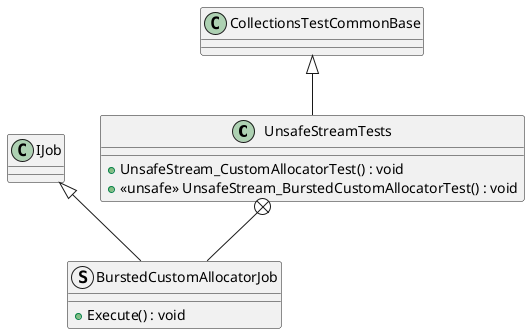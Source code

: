 @startuml
class UnsafeStreamTests {
    + UnsafeStream_CustomAllocatorTest() : void
    + <<unsafe>> UnsafeStream_BurstedCustomAllocatorTest() : void
}
struct BurstedCustomAllocatorJob {
    + Execute() : void
}
CollectionsTestCommonBase <|-- UnsafeStreamTests
UnsafeStreamTests +-- BurstedCustomAllocatorJob
IJob <|-- BurstedCustomAllocatorJob
@enduml
